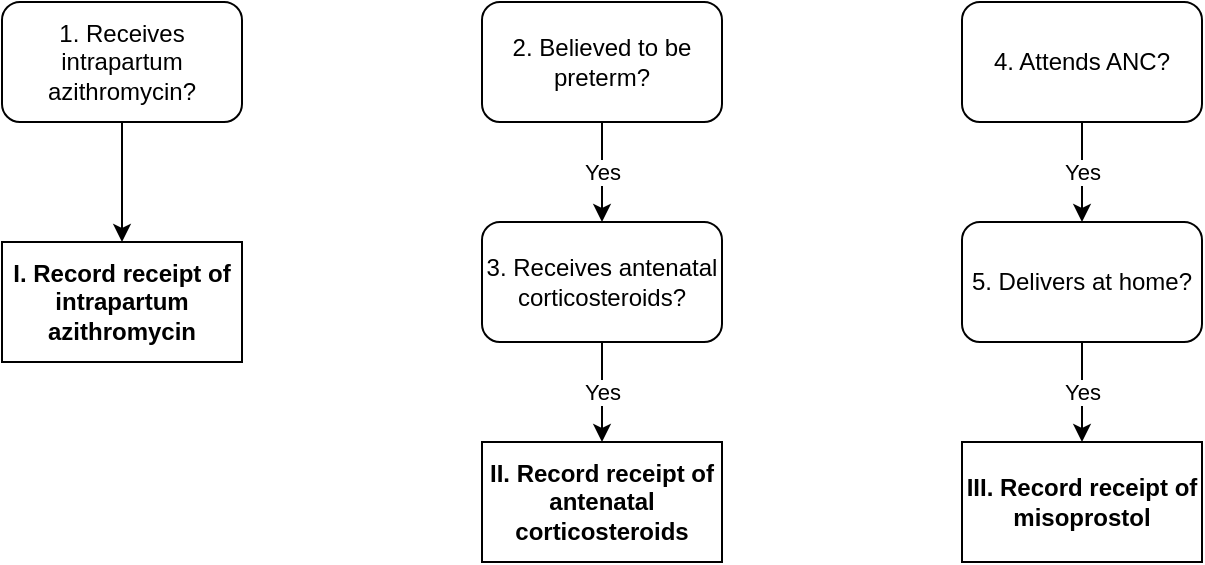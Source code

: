 <mxfile version="26.2.14">
  <diagram name="Page-1" id="_DeYYR4Qj9MW9a1taFgx">
    <mxGraphModel dx="928" dy="478" grid="1" gridSize="10" guides="1" tooltips="1" connect="1" arrows="1" fold="1" page="1" pageScale="1" pageWidth="850" pageHeight="1100" math="0" shadow="0">
      <root>
        <mxCell id="0" />
        <mxCell id="1" parent="0" />
        <mxCell id="bdD3YvU62UM6Dhe-RuNt-11" style="edgeStyle=orthogonalEdgeStyle;rounded=0;orthogonalLoop=1;jettySize=auto;html=1;entryX=0.5;entryY=0;entryDx=0;entryDy=0;" parent="1" source="bdD3YvU62UM6Dhe-RuNt-1" target="bdD3YvU62UM6Dhe-RuNt-2" edge="1">
          <mxGeometry relative="1" as="geometry" />
        </mxCell>
        <mxCell id="bdD3YvU62UM6Dhe-RuNt-1" value="1. Receives intrapartum azithromycin?" style="rounded=1;whiteSpace=wrap;html=1;" parent="1" vertex="1">
          <mxGeometry x="120" y="40" width="120" height="60" as="geometry" />
        </mxCell>
        <mxCell id="bdD3YvU62UM6Dhe-RuNt-2" value="&lt;b&gt;I. Record receipt of intrapartum azithromycin&lt;/b&gt;" style="rounded=0;whiteSpace=wrap;html=1;" parent="1" vertex="1">
          <mxGeometry x="120" y="160" width="120" height="60" as="geometry" />
        </mxCell>
        <mxCell id="bdD3YvU62UM6Dhe-RuNt-8" value="Yes" style="edgeStyle=orthogonalEdgeStyle;rounded=0;orthogonalLoop=1;jettySize=auto;html=1;" parent="1" source="bdD3YvU62UM6Dhe-RuNt-5" target="bdD3YvU62UM6Dhe-RuNt-7" edge="1">
          <mxGeometry relative="1" as="geometry" />
        </mxCell>
        <mxCell id="bdD3YvU62UM6Dhe-RuNt-5" value="2. Believed to be preterm?" style="rounded=1;whiteSpace=wrap;html=1;" parent="1" vertex="1">
          <mxGeometry x="360" y="40" width="120" height="60" as="geometry" />
        </mxCell>
        <mxCell id="bdD3YvU62UM6Dhe-RuNt-10" value="Yes" style="edgeStyle=orthogonalEdgeStyle;rounded=0;orthogonalLoop=1;jettySize=auto;html=1;" parent="1" source="bdD3YvU62UM6Dhe-RuNt-7" target="bdD3YvU62UM6Dhe-RuNt-9" edge="1">
          <mxGeometry relative="1" as="geometry" />
        </mxCell>
        <mxCell id="bdD3YvU62UM6Dhe-RuNt-7" value="3. Receives antenatal corticosteroids?" style="rounded=1;whiteSpace=wrap;html=1;" parent="1" vertex="1">
          <mxGeometry x="360" y="150" width="120" height="60" as="geometry" />
        </mxCell>
        <mxCell id="bdD3YvU62UM6Dhe-RuNt-9" value="&lt;b&gt;II. Record receipt of antenatal corticosteroids&lt;/b&gt;" style="rounded=0;whiteSpace=wrap;html=1;" parent="1" vertex="1">
          <mxGeometry x="360" y="260" width="120" height="60" as="geometry" />
        </mxCell>
        <mxCell id="xo20cv1c3Tme7O6Y7rCQ-1" value="Yes" style="edgeStyle=orthogonalEdgeStyle;rounded=0;orthogonalLoop=1;jettySize=auto;html=1;" edge="1" parent="1" source="xo20cv1c3Tme7O6Y7rCQ-2" target="xo20cv1c3Tme7O6Y7rCQ-4">
          <mxGeometry relative="1" as="geometry" />
        </mxCell>
        <mxCell id="xo20cv1c3Tme7O6Y7rCQ-2" value="4. Attends ANC?" style="rounded=1;whiteSpace=wrap;html=1;" vertex="1" parent="1">
          <mxGeometry x="600" y="40" width="120" height="60" as="geometry" />
        </mxCell>
        <mxCell id="xo20cv1c3Tme7O6Y7rCQ-3" value="Yes" style="edgeStyle=orthogonalEdgeStyle;rounded=0;orthogonalLoop=1;jettySize=auto;html=1;" edge="1" parent="1" source="xo20cv1c3Tme7O6Y7rCQ-4" target="xo20cv1c3Tme7O6Y7rCQ-5">
          <mxGeometry relative="1" as="geometry" />
        </mxCell>
        <mxCell id="xo20cv1c3Tme7O6Y7rCQ-4" value="5. Delivers at home?" style="rounded=1;whiteSpace=wrap;html=1;" vertex="1" parent="1">
          <mxGeometry x="600" y="150" width="120" height="60" as="geometry" />
        </mxCell>
        <mxCell id="xo20cv1c3Tme7O6Y7rCQ-5" value="&lt;b&gt;III. Record receipt of misoprostol&lt;/b&gt;" style="rounded=0;whiteSpace=wrap;html=1;" vertex="1" parent="1">
          <mxGeometry x="600" y="260" width="120" height="60" as="geometry" />
        </mxCell>
      </root>
    </mxGraphModel>
  </diagram>
</mxfile>
